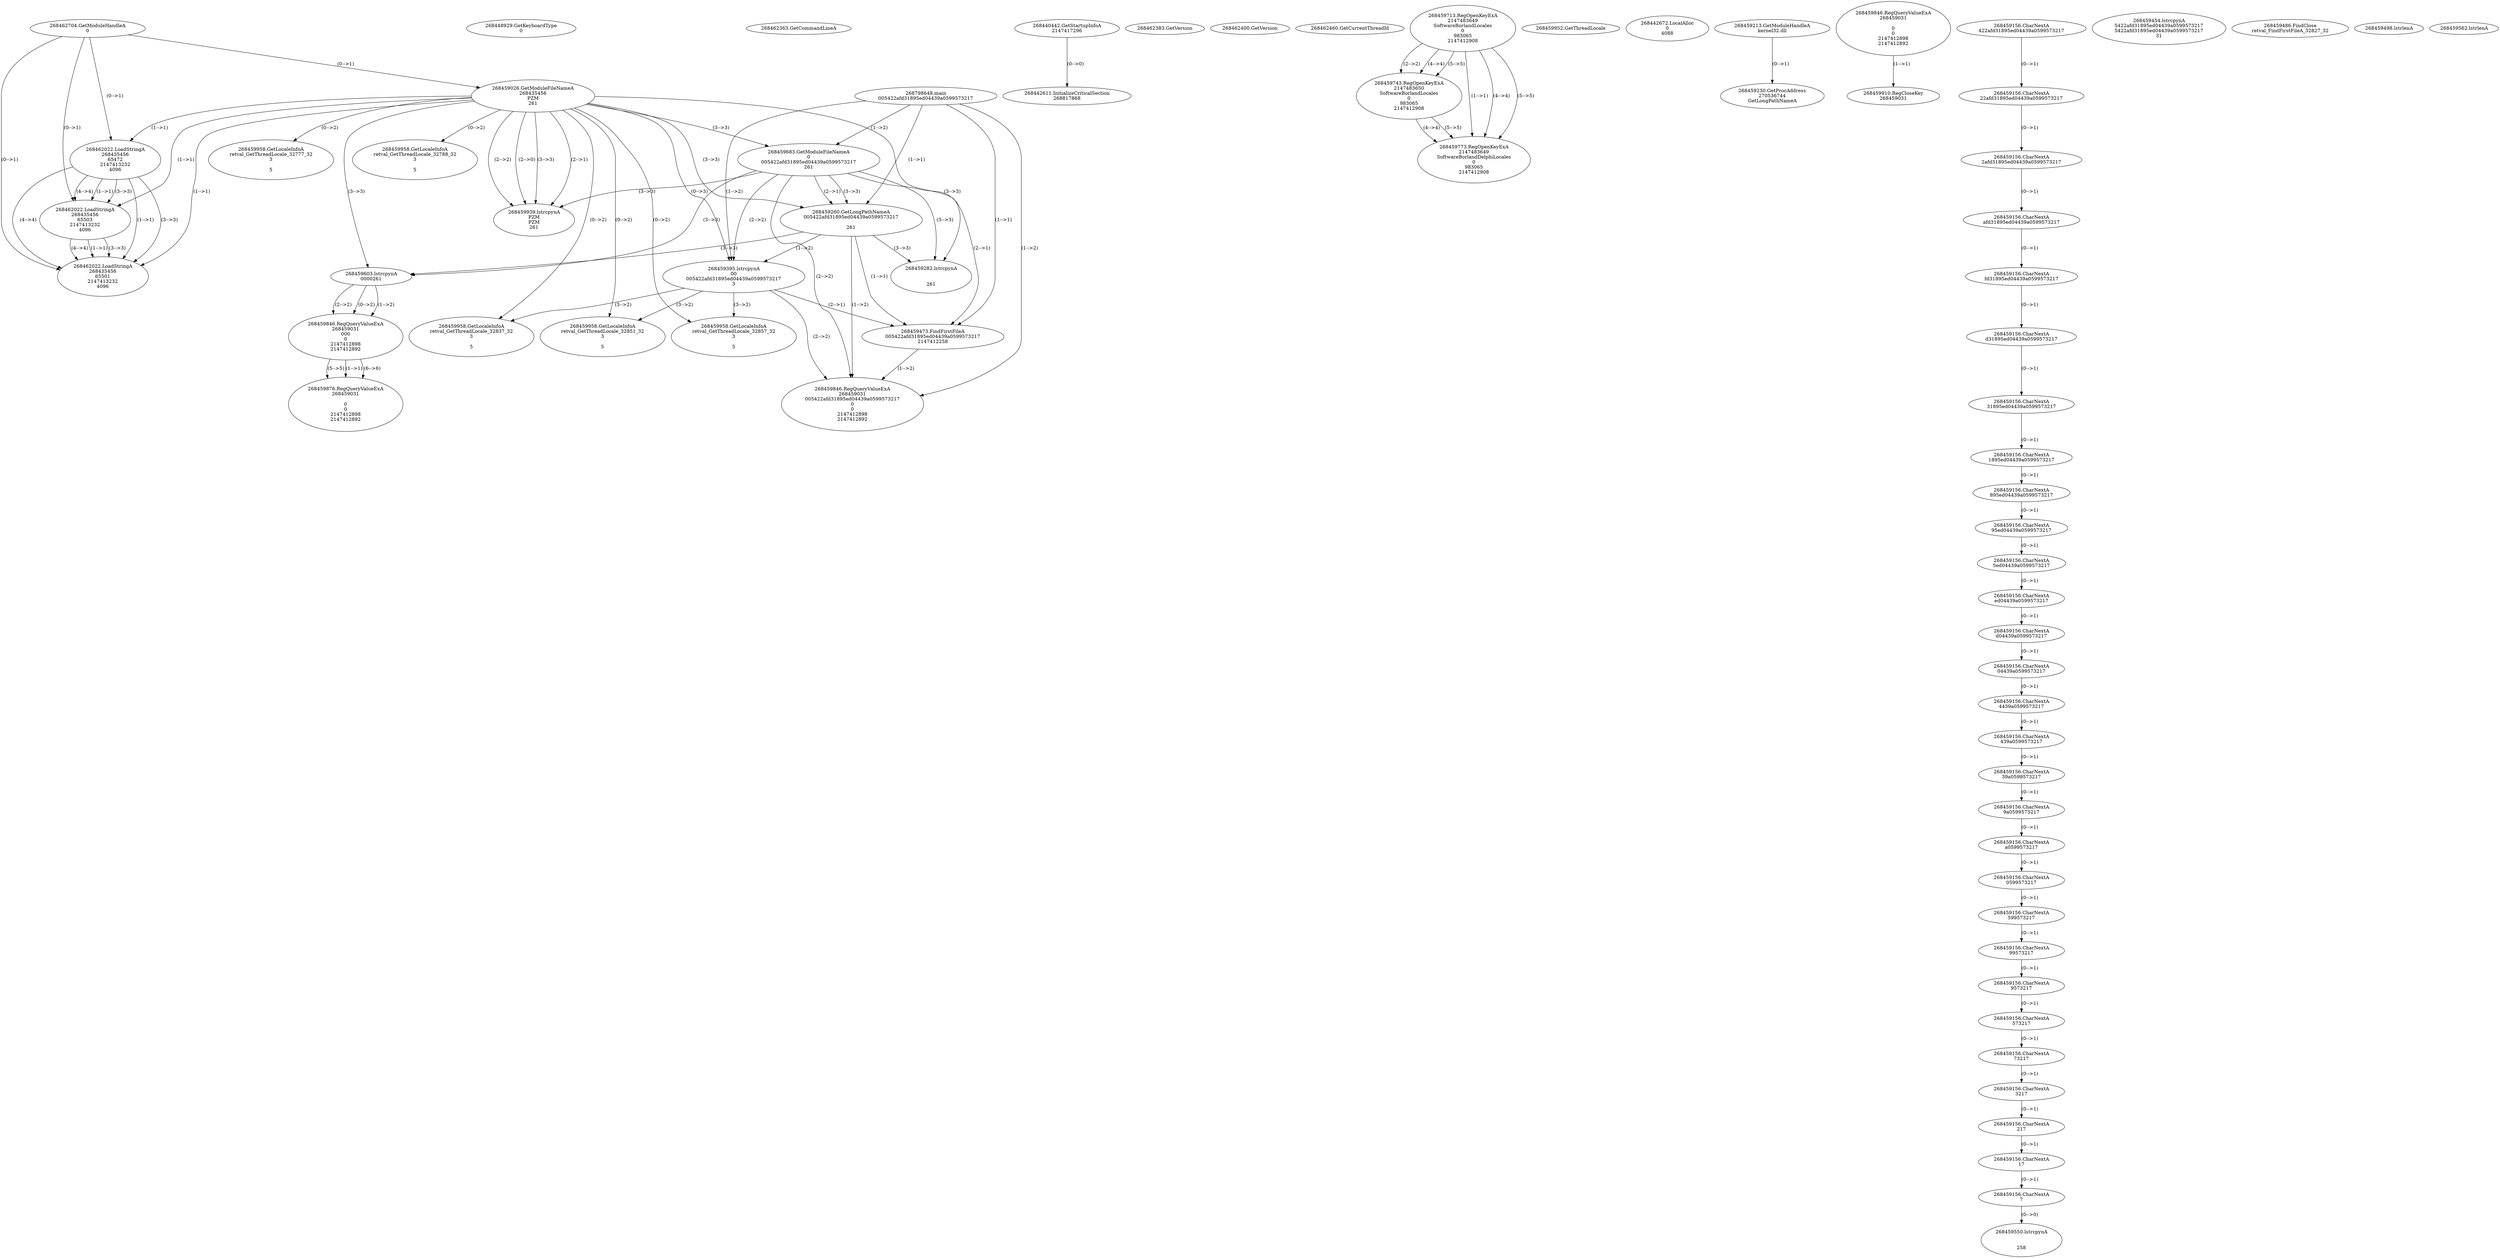 // Global SCDG with merge call
digraph {
	0 [label="268798648.main
005422afd31895ed04439a0599573217"]
	1 [label="268462704.GetModuleHandleA
0"]
	2 [label="268448929.GetKeyboardType
0"]
	3 [label="268462363.GetCommandLineA
"]
	4 [label="268440442.GetStartupInfoA
2147417296"]
	5 [label="268462383.GetVersion
"]
	6 [label="268462400.GetVersion
"]
	7 [label="268462460.GetCurrentThreadId
"]
	8 [label="268459026.GetModuleFileNameA
268435456
PZM
261"]
	1 -> 8 [label="(0-->1)"]
	9 [label="268459683.GetModuleFileNameA
0
005422afd31895ed04439a0599573217
261"]
	0 -> 9 [label="(1-->2)"]
	8 -> 9 [label="(3-->3)"]
	10 [label="268459713.RegOpenKeyExA
2147483649
Software\Borland\Locales
0
983065
2147412908"]
	11 [label="268459743.RegOpenKeyExA
2147483650
Software\Borland\Locales
0
983065
2147412908"]
	10 -> 11 [label="(2-->2)"]
	10 -> 11 [label="(4-->4)"]
	10 -> 11 [label="(5-->5)"]
	12 [label="268459773.RegOpenKeyExA
2147483649
Software\Borland\Delphi\Locales
0
983065
2147412908"]
	10 -> 12 [label="(1-->1)"]
	10 -> 12 [label="(4-->4)"]
	11 -> 12 [label="(4-->4)"]
	10 -> 12 [label="(5-->5)"]
	11 -> 12 [label="(5-->5)"]
	13 [label="268459939.lstrcpynA
PZM
PZM
261"]
	8 -> 13 [label="(2-->1)"]
	8 -> 13 [label="(2-->2)"]
	8 -> 13 [label="(3-->3)"]
	9 -> 13 [label="(3-->3)"]
	8 -> 13 [label="(2-->0)"]
	14 [label="268459952.GetThreadLocale
"]
	15 [label="268459958.GetLocaleInfoA
retval_GetThreadLocale_32777_32
3

5"]
	8 -> 15 [label="(0-->2)"]
	16 [label="268462022.LoadStringA
268435456
65472
2147413232
4096"]
	1 -> 16 [label="(0-->1)"]
	8 -> 16 [label="(1-->1)"]
	17 [label="268442611.InitializeCriticalSection
268817868"]
	4 -> 17 [label="(0-->0)"]
	18 [label="268442672.LocalAlloc
0
4088"]
	19 [label="268459213.GetModuleHandleA
kernel32.dll"]
	20 [label="268459230.GetProcAddress
270536744
GetLongPathNameA"]
	19 -> 20 [label="(0-->1)"]
	21 [label="268459260.GetLongPathNameA
005422afd31895ed04439a0599573217

261"]
	0 -> 21 [label="(1-->1)"]
	9 -> 21 [label="(2-->1)"]
	8 -> 21 [label="(3-->3)"]
	9 -> 21 [label="(3-->3)"]
	22 [label="268459282.lstrcpynA


261"]
	8 -> 22 [label="(3-->3)"]
	9 -> 22 [label="(3-->3)"]
	21 -> 22 [label="(3-->3)"]
	23 [label="268459846.RegQueryValueExA
268459031

0
0
2147412898
2147412892"]
	24 [label="268459910.RegCloseKey
268459031"]
	23 -> 24 [label="(1-->1)"]
	25 [label="268459958.GetLocaleInfoA
retval_GetThreadLocale_32788_32
3

5"]
	8 -> 25 [label="(0-->2)"]
	26 [label="268462022.LoadStringA
268435456
65503
2147413232
4096"]
	1 -> 26 [label="(0-->1)"]
	8 -> 26 [label="(1-->1)"]
	16 -> 26 [label="(1-->1)"]
	16 -> 26 [label="(3-->3)"]
	16 -> 26 [label="(4-->4)"]
	27 [label="268459395.lstrcpynA
00
005422afd31895ed04439a0599573217
3"]
	0 -> 27 [label="(1-->2)"]
	9 -> 27 [label="(2-->2)"]
	21 -> 27 [label="(1-->2)"]
	8 -> 27 [label="(0-->3)"]
	28 [label="268459156.CharNextA
422afd31895ed04439a0599573217"]
	29 [label="268459156.CharNextA
22afd31895ed04439a0599573217"]
	28 -> 29 [label="(0-->1)"]
	30 [label="268459156.CharNextA
2afd31895ed04439a0599573217"]
	29 -> 30 [label="(0-->1)"]
	31 [label="268459156.CharNextA
afd31895ed04439a0599573217"]
	30 -> 31 [label="(0-->1)"]
	32 [label="268459156.CharNextA
fd31895ed04439a0599573217"]
	31 -> 32 [label="(0-->1)"]
	33 [label="268459156.CharNextA
d31895ed04439a0599573217"]
	32 -> 33 [label="(0-->1)"]
	34 [label="268459156.CharNextA
31895ed04439a0599573217"]
	33 -> 34 [label="(0-->1)"]
	35 [label="268459156.CharNextA
1895ed04439a0599573217"]
	34 -> 35 [label="(0-->1)"]
	36 [label="268459156.CharNextA
895ed04439a0599573217"]
	35 -> 36 [label="(0-->1)"]
	37 [label="268459156.CharNextA
95ed04439a0599573217"]
	36 -> 37 [label="(0-->1)"]
	38 [label="268459156.CharNextA
5ed04439a0599573217"]
	37 -> 38 [label="(0-->1)"]
	39 [label="268459156.CharNextA
ed04439a0599573217"]
	38 -> 39 [label="(0-->1)"]
	40 [label="268459156.CharNextA
d04439a0599573217"]
	39 -> 40 [label="(0-->1)"]
	41 [label="268459156.CharNextA
04439a0599573217"]
	40 -> 41 [label="(0-->1)"]
	42 [label="268459156.CharNextA
4439a0599573217"]
	41 -> 42 [label="(0-->1)"]
	43 [label="268459156.CharNextA
439a0599573217"]
	42 -> 43 [label="(0-->1)"]
	44 [label="268459156.CharNextA
39a0599573217"]
	43 -> 44 [label="(0-->1)"]
	45 [label="268459156.CharNextA
9a0599573217"]
	44 -> 45 [label="(0-->1)"]
	46 [label="268459156.CharNextA
a0599573217"]
	45 -> 46 [label="(0-->1)"]
	47 [label="268459156.CharNextA
0599573217"]
	46 -> 47 [label="(0-->1)"]
	48 [label="268459156.CharNextA
599573217"]
	47 -> 48 [label="(0-->1)"]
	49 [label="268459156.CharNextA
99573217"]
	48 -> 49 [label="(0-->1)"]
	50 [label="268459156.CharNextA
9573217"]
	49 -> 50 [label="(0-->1)"]
	51 [label="268459156.CharNextA
573217"]
	50 -> 51 [label="(0-->1)"]
	52 [label="268459156.CharNextA
73217"]
	51 -> 52 [label="(0-->1)"]
	53 [label="268459156.CharNextA
3217"]
	52 -> 53 [label="(0-->1)"]
	54 [label="268459156.CharNextA
217"]
	53 -> 54 [label="(0-->1)"]
	55 [label="268459156.CharNextA
17"]
	54 -> 55 [label="(0-->1)"]
	56 [label="268459156.CharNextA
7"]
	55 -> 56 [label="(0-->1)"]
	57 [label="268459454.lstrcpynA
5422afd31895ed04439a0599573217
5422afd31895ed04439a0599573217
31"]
	58 [label="268459473.FindFirstFileA
005422afd31895ed04439a0599573217
2147412258"]
	0 -> 58 [label="(1-->1)"]
	9 -> 58 [label="(2-->1)"]
	21 -> 58 [label="(1-->1)"]
	27 -> 58 [label="(2-->1)"]
	59 [label="268459486.FindClose
retval_FindFirstFileA_32827_32"]
	60 [label="268459498.lstrlenA
"]
	61 [label="268459550.lstrcpynA


258"]
	56 -> 61 [label="(0-->0)"]
	62 [label="268459562.lstrlenA
"]
	63 [label="268459603.lstrcpynA
00\
00\
261"]
	8 -> 63 [label="(3-->3)"]
	9 -> 63 [label="(3-->3)"]
	21 -> 63 [label="(3-->3)"]
	64 [label="268459846.RegQueryValueExA
268459031
00\
0
0
2147412898
2147412892"]
	63 -> 64 [label="(1-->2)"]
	63 -> 64 [label="(2-->2)"]
	63 -> 64 [label="(0-->2)"]
	65 [label="268459876.RegQueryValueExA
268459031

0
0
2147412898
2147412892"]
	64 -> 65 [label="(1-->1)"]
	64 -> 65 [label="(5-->5)"]
	64 -> 65 [label="(6-->6)"]
	66 [label="268459958.GetLocaleInfoA
retval_GetThreadLocale_32857_32
3

5"]
	8 -> 66 [label="(0-->2)"]
	27 -> 66 [label="(3-->2)"]
	67 [label="268459958.GetLocaleInfoA
retval_GetThreadLocale_32837_32
3

5"]
	8 -> 67 [label="(0-->2)"]
	27 -> 67 [label="(3-->2)"]
	68 [label="268462022.LoadStringA
268435456
65501
2147413232
4096"]
	1 -> 68 [label="(0-->1)"]
	8 -> 68 [label="(1-->1)"]
	16 -> 68 [label="(1-->1)"]
	26 -> 68 [label="(1-->1)"]
	16 -> 68 [label="(3-->3)"]
	26 -> 68 [label="(3-->3)"]
	16 -> 68 [label="(4-->4)"]
	26 -> 68 [label="(4-->4)"]
	69 [label="268459846.RegQueryValueExA
268459031
005422afd31895ed04439a0599573217
0
0
2147412898
2147412892"]
	0 -> 69 [label="(1-->2)"]
	9 -> 69 [label="(2-->2)"]
	21 -> 69 [label="(1-->2)"]
	27 -> 69 [label="(2-->2)"]
	58 -> 69 [label="(1-->2)"]
	70 [label="268459958.GetLocaleInfoA
retval_GetThreadLocale_32851_32
3

5"]
	8 -> 70 [label="(0-->2)"]
	27 -> 70 [label="(3-->2)"]
}
